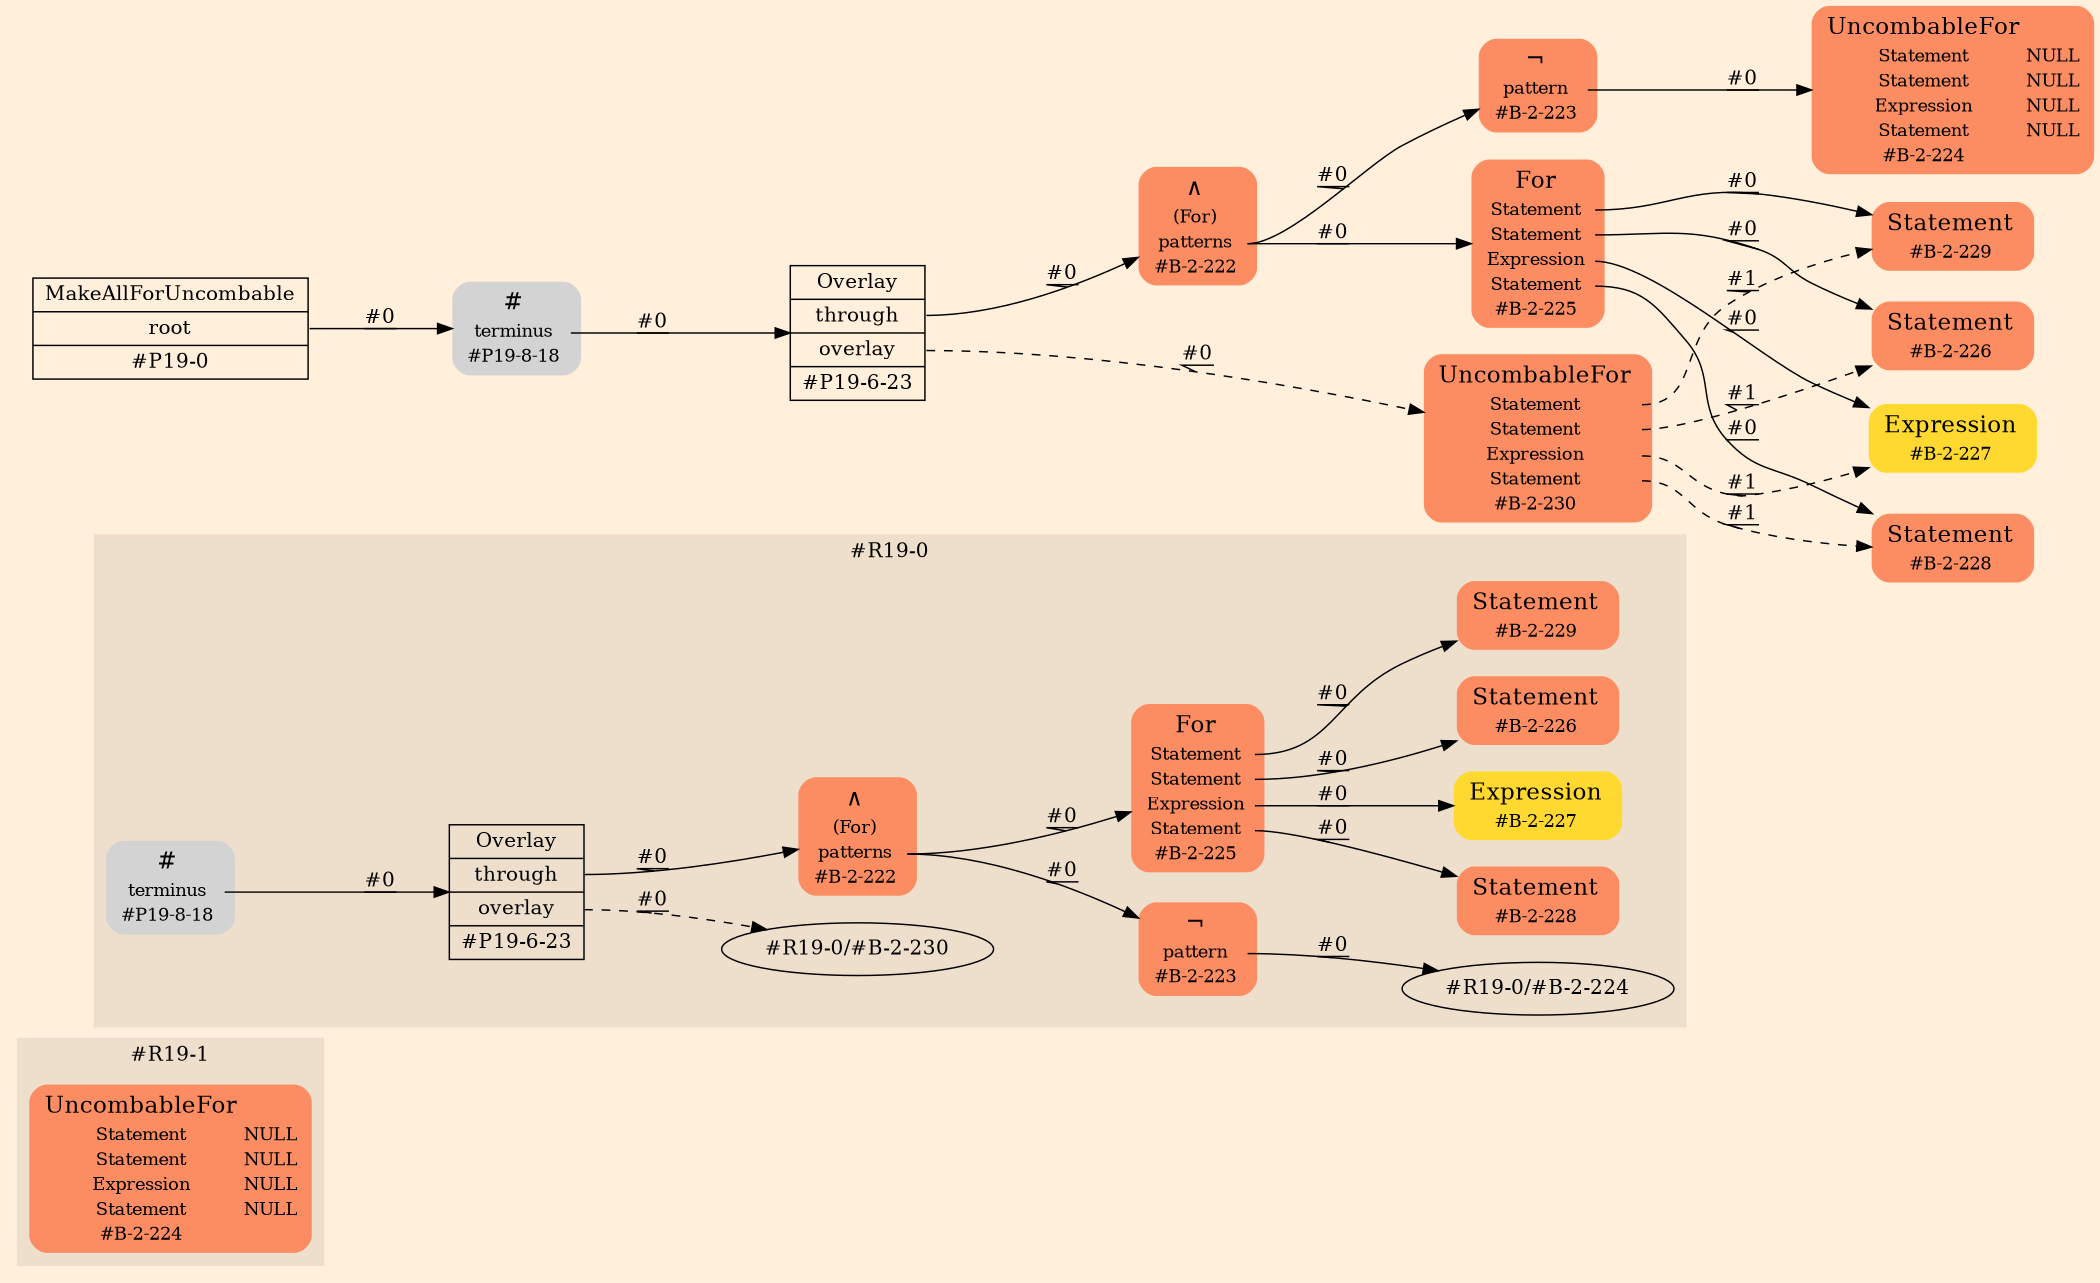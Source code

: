 digraph Inferno {
graph [
rankdir = "LR"
ranksep = 1.0
size = "14,20"
bgcolor = antiquewhite1
color = black
fontcolor = black
];
node [
];
subgraph "cluster#R19-1" {
label = "#R19-1"
style = "filled"
color = antiquewhite2
"#R19-1/#B-2-224" [
shape = "plaintext"
fillcolor = "/set28/2"
label = <<TABLE BORDER="0" CELLBORDER="0" CELLSPACING="0">
 <TR>
  <TD><FONT POINT-SIZE="16.0">UncombableFor</FONT></TD>
  <TD></TD>
 </TR>
 <TR>
  <TD>Statement</TD>
  <TD PORT="port0">NULL</TD>
 </TR>
 <TR>
  <TD>Statement</TD>
  <TD PORT="port1">NULL</TD>
 </TR>
 <TR>
  <TD>Expression</TD>
  <TD PORT="port2">NULL</TD>
 </TR>
 <TR>
  <TD>Statement</TD>
  <TD PORT="port3">NULL</TD>
 </TR>
 <TR>
  <TD>#B-2-224</TD>
  <TD PORT="port4"></TD>
 </TR>
</TABLE>>
style = "rounded,filled"
fontsize = "12"
];
}
subgraph "cluster#R19-0" {
label = "#R19-0"
style = "filled"
color = antiquewhite2
"#R19-0/#B-2-227" [
shape = "plaintext"
fillcolor = "/set28/6"
label = <<TABLE BORDER="0" CELLBORDER="0" CELLSPACING="0">
 <TR>
  <TD><FONT POINT-SIZE="16.0">Expression</FONT></TD>
  <TD></TD>
 </TR>
 <TR>
  <TD>#B-2-227</TD>
  <TD PORT="port0"></TD>
 </TR>
</TABLE>>
style = "rounded,filled"
fontsize = "12"
];
"#R19-0/#B-2-226" [
shape = "plaintext"
fillcolor = "/set28/2"
label = <<TABLE BORDER="0" CELLBORDER="0" CELLSPACING="0">
 <TR>
  <TD><FONT POINT-SIZE="16.0">Statement</FONT></TD>
  <TD></TD>
 </TR>
 <TR>
  <TD>#B-2-226</TD>
  <TD PORT="port0"></TD>
 </TR>
</TABLE>>
style = "rounded,filled"
fontsize = "12"
];
"#R19-0/#P19-6-23" [
shape = "record"
fillcolor = antiquewhite2
label = "<fixed> Overlay | <port0> through | <port1> overlay | <port2> #P19-6-23"
style = "filled"
fontsize = "14"
color = black
fontcolor = black
];
"#R19-0/#P19-8-18" [
shape = "plaintext"
label = <<TABLE BORDER="0" CELLBORDER="0" CELLSPACING="0">
 <TR>
  <TD><FONT POINT-SIZE="16.0">#</FONT></TD>
  <TD></TD>
 </TR>
 <TR>
  <TD>terminus</TD>
  <TD PORT="port0"></TD>
 </TR>
 <TR>
  <TD>#P19-8-18</TD>
  <TD PORT="port1"></TD>
 </TR>
</TABLE>>
style = "rounded,filled"
fontsize = "12"
];
"#R19-0/#B-2-223" [
shape = "plaintext"
fillcolor = "/set28/2"
label = <<TABLE BORDER="0" CELLBORDER="0" CELLSPACING="0">
 <TR>
  <TD><FONT POINT-SIZE="16.0">¬</FONT></TD>
  <TD></TD>
 </TR>
 <TR>
  <TD>pattern</TD>
  <TD PORT="port0"></TD>
 </TR>
 <TR>
  <TD>#B-2-223</TD>
  <TD PORT="port1"></TD>
 </TR>
</TABLE>>
style = "rounded,filled"
fontsize = "12"
];
"#R19-0/#B-2-222" [
shape = "plaintext"
fillcolor = "/set28/2"
label = <<TABLE BORDER="0" CELLBORDER="0" CELLSPACING="0">
 <TR>
  <TD><FONT POINT-SIZE="16.0">∧</FONT></TD>
  <TD></TD>
 </TR>
 <TR>
  <TD>(For)</TD>
  <TD PORT="port0"></TD>
 </TR>
 <TR>
  <TD>patterns</TD>
  <TD PORT="port1"></TD>
 </TR>
 <TR>
  <TD>#B-2-222</TD>
  <TD PORT="port2"></TD>
 </TR>
</TABLE>>
style = "rounded,filled"
fontsize = "12"
];
"#R19-0/#B-2-225" [
shape = "plaintext"
fillcolor = "/set28/2"
label = <<TABLE BORDER="0" CELLBORDER="0" CELLSPACING="0">
 <TR>
  <TD><FONT POINT-SIZE="16.0">For</FONT></TD>
  <TD></TD>
 </TR>
 <TR>
  <TD>Statement</TD>
  <TD PORT="port0"></TD>
 </TR>
 <TR>
  <TD>Statement</TD>
  <TD PORT="port1"></TD>
 </TR>
 <TR>
  <TD>Expression</TD>
  <TD PORT="port2"></TD>
 </TR>
 <TR>
  <TD>Statement</TD>
  <TD PORT="port3"></TD>
 </TR>
 <TR>
  <TD>#B-2-225</TD>
  <TD PORT="port4"></TD>
 </TR>
</TABLE>>
style = "rounded,filled"
fontsize = "12"
];
"#R19-0/#B-2-228" [
shape = "plaintext"
fillcolor = "/set28/2"
label = <<TABLE BORDER="0" CELLBORDER="0" CELLSPACING="0">
 <TR>
  <TD><FONT POINT-SIZE="16.0">Statement</FONT></TD>
  <TD></TD>
 </TR>
 <TR>
  <TD>#B-2-228</TD>
  <TD PORT="port0"></TD>
 </TR>
</TABLE>>
style = "rounded,filled"
fontsize = "12"
];
"#R19-0/#B-2-229" [
shape = "plaintext"
fillcolor = "/set28/2"
label = <<TABLE BORDER="0" CELLBORDER="0" CELLSPACING="0">
 <TR>
  <TD><FONT POINT-SIZE="16.0">Statement</FONT></TD>
  <TD></TD>
 </TR>
 <TR>
  <TD>#B-2-229</TD>
  <TD PORT="port0"></TD>
 </TR>
</TABLE>>
style = "rounded,filled"
fontsize = "12"
];
"#R19-0/#P19-6-23":port0 -> "#R19-0/#B-2-222" [style="solid"
label = "#0"
decorate = true
color = black
fontcolor = black
];
"#R19-0/#P19-6-23":port1 -> "#R19-0/#B-2-230" [style="dashed"
label = "#0"
decorate = true
color = black
fontcolor = black
];
"#R19-0/#P19-8-18":port0 -> "#R19-0/#P19-6-23" [style="solid"
label = "#0"
decorate = true
color = black
fontcolor = black
];
"#R19-0/#B-2-223":port0 -> "#R19-0/#B-2-224" [style="solid"
label = "#0"
decorate = true
color = black
fontcolor = black
];
"#R19-0/#B-2-222":port1 -> "#R19-0/#B-2-223" [style="solid"
label = "#0"
decorate = true
color = black
fontcolor = black
];
"#R19-0/#B-2-222":port1 -> "#R19-0/#B-2-225" [style="solid"
label = "#0"
decorate = true
color = black
fontcolor = black
];
"#R19-0/#B-2-225":port0 -> "#R19-0/#B-2-229" [style="solid"
label = "#0"
decorate = true
color = black
fontcolor = black
];
"#R19-0/#B-2-225":port1 -> "#R19-0/#B-2-226" [style="solid"
label = "#0"
decorate = true
color = black
fontcolor = black
];
"#R19-0/#B-2-225":port2 -> "#R19-0/#B-2-227" [style="solid"
label = "#0"
decorate = true
color = black
fontcolor = black
];
"#R19-0/#B-2-225":port3 -> "#R19-0/#B-2-228" [style="solid"
label = "#0"
decorate = true
color = black
fontcolor = black
];
}
"CR#P19-0" [
shape = "record"
fillcolor = antiquewhite1
label = "<fixed> MakeAllForUncombable | <port0> root | <port1> #P19-0"
style = "filled"
fontsize = "14"
color = black
fontcolor = black
];
"#P19-8-18" [
shape = "plaintext"
label = <<TABLE BORDER="0" CELLBORDER="0" CELLSPACING="0">
 <TR>
  <TD><FONT POINT-SIZE="16.0">#</FONT></TD>
  <TD></TD>
 </TR>
 <TR>
  <TD>terminus</TD>
  <TD PORT="port0"></TD>
 </TR>
 <TR>
  <TD>#P19-8-18</TD>
  <TD PORT="port1"></TD>
 </TR>
</TABLE>>
style = "rounded,filled"
fontsize = "12"
];
"#P19-6-23" [
shape = "record"
fillcolor = antiquewhite1
label = "<fixed> Overlay | <port0> through | <port1> overlay | <port2> #P19-6-23"
style = "filled"
fontsize = "14"
color = black
fontcolor = black
];
"#B-2-222" [
shape = "plaintext"
fillcolor = "/set28/2"
label = <<TABLE BORDER="0" CELLBORDER="0" CELLSPACING="0">
 <TR>
  <TD><FONT POINT-SIZE="16.0">∧</FONT></TD>
  <TD></TD>
 </TR>
 <TR>
  <TD>(For)</TD>
  <TD PORT="port0"></TD>
 </TR>
 <TR>
  <TD>patterns</TD>
  <TD PORT="port1"></TD>
 </TR>
 <TR>
  <TD>#B-2-222</TD>
  <TD PORT="port2"></TD>
 </TR>
</TABLE>>
style = "rounded,filled"
fontsize = "12"
];
"#B-2-223" [
shape = "plaintext"
fillcolor = "/set28/2"
label = <<TABLE BORDER="0" CELLBORDER="0" CELLSPACING="0">
 <TR>
  <TD><FONT POINT-SIZE="16.0">¬</FONT></TD>
  <TD></TD>
 </TR>
 <TR>
  <TD>pattern</TD>
  <TD PORT="port0"></TD>
 </TR>
 <TR>
  <TD>#B-2-223</TD>
  <TD PORT="port1"></TD>
 </TR>
</TABLE>>
style = "rounded,filled"
fontsize = "12"
];
"#B-2-224" [
shape = "plaintext"
fillcolor = "/set28/2"
label = <<TABLE BORDER="0" CELLBORDER="0" CELLSPACING="0">
 <TR>
  <TD><FONT POINT-SIZE="16.0">UncombableFor</FONT></TD>
  <TD></TD>
 </TR>
 <TR>
  <TD>Statement</TD>
  <TD PORT="port0">NULL</TD>
 </TR>
 <TR>
  <TD>Statement</TD>
  <TD PORT="port1">NULL</TD>
 </TR>
 <TR>
  <TD>Expression</TD>
  <TD PORT="port2">NULL</TD>
 </TR>
 <TR>
  <TD>Statement</TD>
  <TD PORT="port3">NULL</TD>
 </TR>
 <TR>
  <TD>#B-2-224</TD>
  <TD PORT="port4"></TD>
 </TR>
</TABLE>>
style = "rounded,filled"
fontsize = "12"
];
"#B-2-225" [
shape = "plaintext"
fillcolor = "/set28/2"
label = <<TABLE BORDER="0" CELLBORDER="0" CELLSPACING="0">
 <TR>
  <TD><FONT POINT-SIZE="16.0">For</FONT></TD>
  <TD></TD>
 </TR>
 <TR>
  <TD>Statement</TD>
  <TD PORT="port0"></TD>
 </TR>
 <TR>
  <TD>Statement</TD>
  <TD PORT="port1"></TD>
 </TR>
 <TR>
  <TD>Expression</TD>
  <TD PORT="port2"></TD>
 </TR>
 <TR>
  <TD>Statement</TD>
  <TD PORT="port3"></TD>
 </TR>
 <TR>
  <TD>#B-2-225</TD>
  <TD PORT="port4"></TD>
 </TR>
</TABLE>>
style = "rounded,filled"
fontsize = "12"
];
"#B-2-229" [
shape = "plaintext"
fillcolor = "/set28/2"
label = <<TABLE BORDER="0" CELLBORDER="0" CELLSPACING="0">
 <TR>
  <TD><FONT POINT-SIZE="16.0">Statement</FONT></TD>
  <TD></TD>
 </TR>
 <TR>
  <TD>#B-2-229</TD>
  <TD PORT="port0"></TD>
 </TR>
</TABLE>>
style = "rounded,filled"
fontsize = "12"
];
"#B-2-226" [
shape = "plaintext"
fillcolor = "/set28/2"
label = <<TABLE BORDER="0" CELLBORDER="0" CELLSPACING="0">
 <TR>
  <TD><FONT POINT-SIZE="16.0">Statement</FONT></TD>
  <TD></TD>
 </TR>
 <TR>
  <TD>#B-2-226</TD>
  <TD PORT="port0"></TD>
 </TR>
</TABLE>>
style = "rounded,filled"
fontsize = "12"
];
"#B-2-227" [
shape = "plaintext"
fillcolor = "/set28/6"
label = <<TABLE BORDER="0" CELLBORDER="0" CELLSPACING="0">
 <TR>
  <TD><FONT POINT-SIZE="16.0">Expression</FONT></TD>
  <TD></TD>
 </TR>
 <TR>
  <TD>#B-2-227</TD>
  <TD PORT="port0"></TD>
 </TR>
</TABLE>>
style = "rounded,filled"
fontsize = "12"
];
"#B-2-228" [
shape = "plaintext"
fillcolor = "/set28/2"
label = <<TABLE BORDER="0" CELLBORDER="0" CELLSPACING="0">
 <TR>
  <TD><FONT POINT-SIZE="16.0">Statement</FONT></TD>
  <TD></TD>
 </TR>
 <TR>
  <TD>#B-2-228</TD>
  <TD PORT="port0"></TD>
 </TR>
</TABLE>>
style = "rounded,filled"
fontsize = "12"
];
"#B-2-230" [
shape = "plaintext"
fillcolor = "/set28/2"
label = <<TABLE BORDER="0" CELLBORDER="0" CELLSPACING="0">
 <TR>
  <TD><FONT POINT-SIZE="16.0">UncombableFor</FONT></TD>
  <TD></TD>
 </TR>
 <TR>
  <TD>Statement</TD>
  <TD PORT="port0"></TD>
 </TR>
 <TR>
  <TD>Statement</TD>
  <TD PORT="port1"></TD>
 </TR>
 <TR>
  <TD>Expression</TD>
  <TD PORT="port2"></TD>
 </TR>
 <TR>
  <TD>Statement</TD>
  <TD PORT="port3"></TD>
 </TR>
 <TR>
  <TD>#B-2-230</TD>
  <TD PORT="port4"></TD>
 </TR>
</TABLE>>
style = "rounded,filled"
fontsize = "12"
];
"CR#P19-0":port0 -> "#P19-8-18" [style="solid"
label = "#0"
decorate = true
color = black
fontcolor = black
];
"#P19-8-18":port0 -> "#P19-6-23" [style="solid"
label = "#0"
decorate = true
color = black
fontcolor = black
];
"#P19-6-23":port0 -> "#B-2-222" [style="solid"
label = "#0"
decorate = true
color = black
fontcolor = black
];
"#P19-6-23":port1 -> "#B-2-230" [style="dashed"
label = "#0"
decorate = true
color = black
fontcolor = black
];
"#B-2-222":port1 -> "#B-2-223" [style="solid"
label = "#0"
decorate = true
color = black
fontcolor = black
];
"#B-2-222":port1 -> "#B-2-225" [style="solid"
label = "#0"
decorate = true
color = black
fontcolor = black
];
"#B-2-223":port0 -> "#B-2-224" [style="solid"
label = "#0"
decorate = true
color = black
fontcolor = black
];
"#B-2-225":port0 -> "#B-2-229" [style="solid"
label = "#0"
decorate = true
color = black
fontcolor = black
];
"#B-2-225":port1 -> "#B-2-226" [style="solid"
label = "#0"
decorate = true
color = black
fontcolor = black
];
"#B-2-225":port2 -> "#B-2-227" [style="solid"
label = "#0"
decorate = true
color = black
fontcolor = black
];
"#B-2-225":port3 -> "#B-2-228" [style="solid"
label = "#0"
decorate = true
color = black
fontcolor = black
];
"#B-2-230":port0 -> "#B-2-229" [style="dashed"
label = "#1"
decorate = true
color = black
fontcolor = black
];
"#B-2-230":port1 -> "#B-2-226" [style="dashed"
label = "#1"
decorate = true
color = black
fontcolor = black
];
"#B-2-230":port2 -> "#B-2-227" [style="dashed"
label = "#1"
decorate = true
color = black
fontcolor = black
];
"#B-2-230":port3 -> "#B-2-228" [style="dashed"
label = "#1"
decorate = true
color = black
fontcolor = black
];
}
